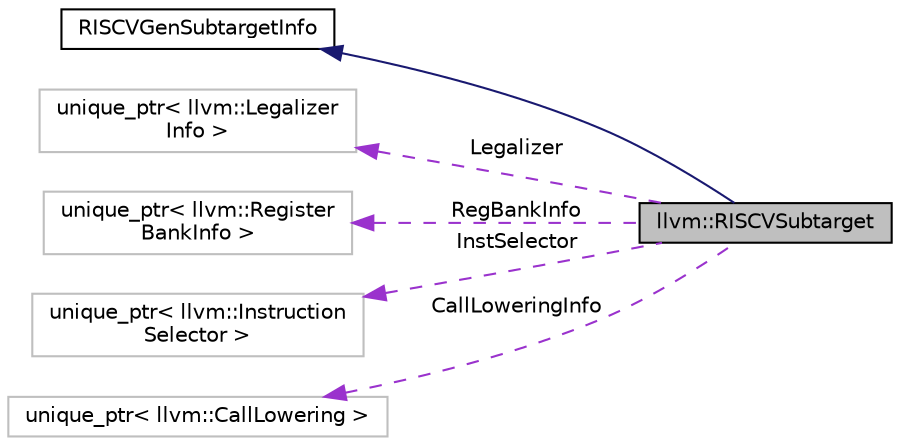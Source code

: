 digraph "llvm::RISCVSubtarget"
{
 // LATEX_PDF_SIZE
  bgcolor="transparent";
  edge [fontname="Helvetica",fontsize="10",labelfontname="Helvetica",labelfontsize="10"];
  node [fontname="Helvetica",fontsize="10",shape=record];
  rankdir="LR";
  Node1 [label="llvm::RISCVSubtarget",height=0.2,width=0.4,color="black", fillcolor="grey75", style="filled", fontcolor="black",tooltip=" "];
  Node2 -> Node1 [dir="back",color="midnightblue",fontsize="10",style="solid",fontname="Helvetica"];
  Node2 [label="RISCVGenSubtargetInfo",height=0.2,width=0.4,color="black",URL="$classRISCVGenSubtargetInfo.html",tooltip=" "];
  Node3 -> Node1 [dir="back",color="darkorchid3",fontsize="10",style="dashed",label=" Legalizer" ,fontname="Helvetica"];
  Node3 [label="unique_ptr\< llvm::Legalizer\lInfo \>",height=0.2,width=0.4,color="grey75",tooltip=" "];
  Node4 -> Node1 [dir="back",color="darkorchid3",fontsize="10",style="dashed",label=" RegBankInfo" ,fontname="Helvetica"];
  Node4 [label="unique_ptr\< llvm::Register\lBankInfo \>",height=0.2,width=0.4,color="grey75",tooltip=" "];
  Node5 -> Node1 [dir="back",color="darkorchid3",fontsize="10",style="dashed",label=" InstSelector" ,fontname="Helvetica"];
  Node5 [label="unique_ptr\< llvm::Instruction\lSelector \>",height=0.2,width=0.4,color="grey75",tooltip=" "];
  Node6 -> Node1 [dir="back",color="darkorchid3",fontsize="10",style="dashed",label=" CallLoweringInfo" ,fontname="Helvetica"];
  Node6 [label="unique_ptr\< llvm::CallLowering \>",height=0.2,width=0.4,color="grey75",tooltip=" "];
}
